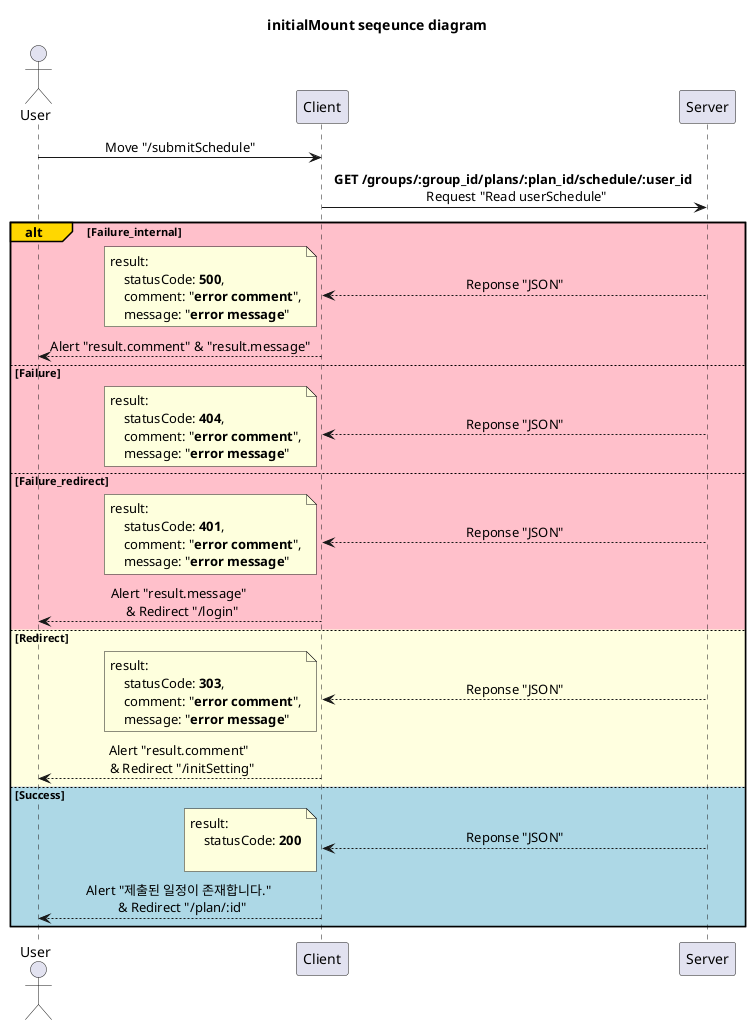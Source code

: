 @startuml initialMount
'http://localhost:3000/submitSchedule

title initialMount seqeunce diagram

skinparam SequenceMessageAlignment center

participant Server order 30
participant Client order 20
actor User order 10

User -> Client: Move "/submitSchedule"

Client -> Server: **GET /groups/:group_id/plans/:plan_id/schedule/:user_id** \n Request "Read userSchedule"

alt#Gold #Pink Failure_internal
    Client <-- Server: Reponse "JSON"
    note left
        result:
            statusCode: **500**,
            comment: "**error comment**",
            message: "**error message**"
    end note
    User <-- Client: Alert "result.comment" & "result.message"

else #Pink Failure
    Client <-- Server: Reponse "JSON"
    note left
        result:
            statusCode: **404**,
            comment: "**error comment**",
            message: "**error message**"
    end note

else #Pink Failure_redirect
    Client <-- Server: Reponse "JSON"
    note left
        result:
            statusCode: **401**,
            comment: "**error comment**",
            message: "**error message**"
    end note
    User <-- Client: Alert "result.message" \n & Redirect "/login"

else #LightYellow Redirect
    Client <-- Server: Reponse "JSON"
    note left
        result:
            statusCode: **303**,
            comment: "**error comment**",
            message: "**error message**"
    end note
    User <-- Client: Alert "result.comment" \n & Redirect "/initSetting"

else #LightBlue Success
    Client <-- Server: Reponse "JSON"
    note left
        result:
            statusCode: **200**

    end note
    User <-- Client: Alert "제출된 일정이 존재합니다." \n & Redirect "/plan/:id"

end

@enduml